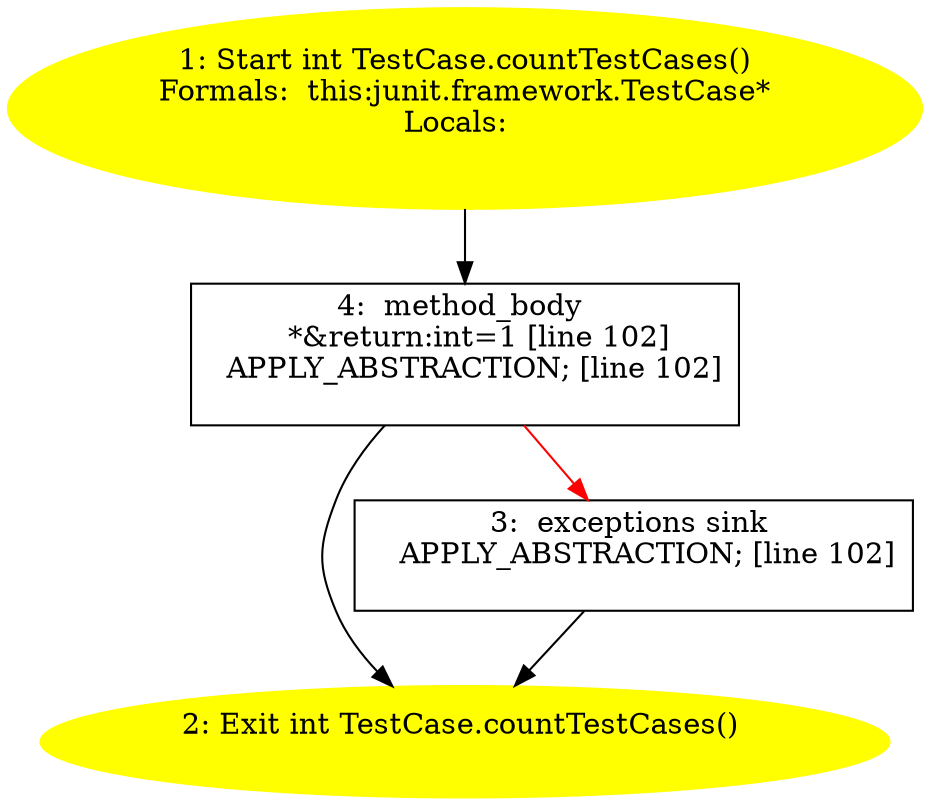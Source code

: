 /* @generated */
digraph cfg {
"junit.framework.TestCase.countTestCases():int.72691d1a0f2413c45aaa3715d04f7d69_1" [label="1: Start int TestCase.countTestCases()\nFormals:  this:junit.framework.TestCase*\nLocals:  \n  " color=yellow style=filled]
	

	 "junit.framework.TestCase.countTestCases():int.72691d1a0f2413c45aaa3715d04f7d69_1" -> "junit.framework.TestCase.countTestCases():int.72691d1a0f2413c45aaa3715d04f7d69_4" ;
"junit.framework.TestCase.countTestCases():int.72691d1a0f2413c45aaa3715d04f7d69_2" [label="2: Exit int TestCase.countTestCases() \n  " color=yellow style=filled]
	

"junit.framework.TestCase.countTestCases():int.72691d1a0f2413c45aaa3715d04f7d69_3" [label="3:  exceptions sink \n   APPLY_ABSTRACTION; [line 102]\n " shape="box"]
	

	 "junit.framework.TestCase.countTestCases():int.72691d1a0f2413c45aaa3715d04f7d69_3" -> "junit.framework.TestCase.countTestCases():int.72691d1a0f2413c45aaa3715d04f7d69_2" ;
"junit.framework.TestCase.countTestCases():int.72691d1a0f2413c45aaa3715d04f7d69_4" [label="4:  method_body \n   *&return:int=1 [line 102]\n  APPLY_ABSTRACTION; [line 102]\n " shape="box"]
	

	 "junit.framework.TestCase.countTestCases():int.72691d1a0f2413c45aaa3715d04f7d69_4" -> "junit.framework.TestCase.countTestCases():int.72691d1a0f2413c45aaa3715d04f7d69_2" ;
	 "junit.framework.TestCase.countTestCases():int.72691d1a0f2413c45aaa3715d04f7d69_4" -> "junit.framework.TestCase.countTestCases():int.72691d1a0f2413c45aaa3715d04f7d69_3" [color="red" ];
}
